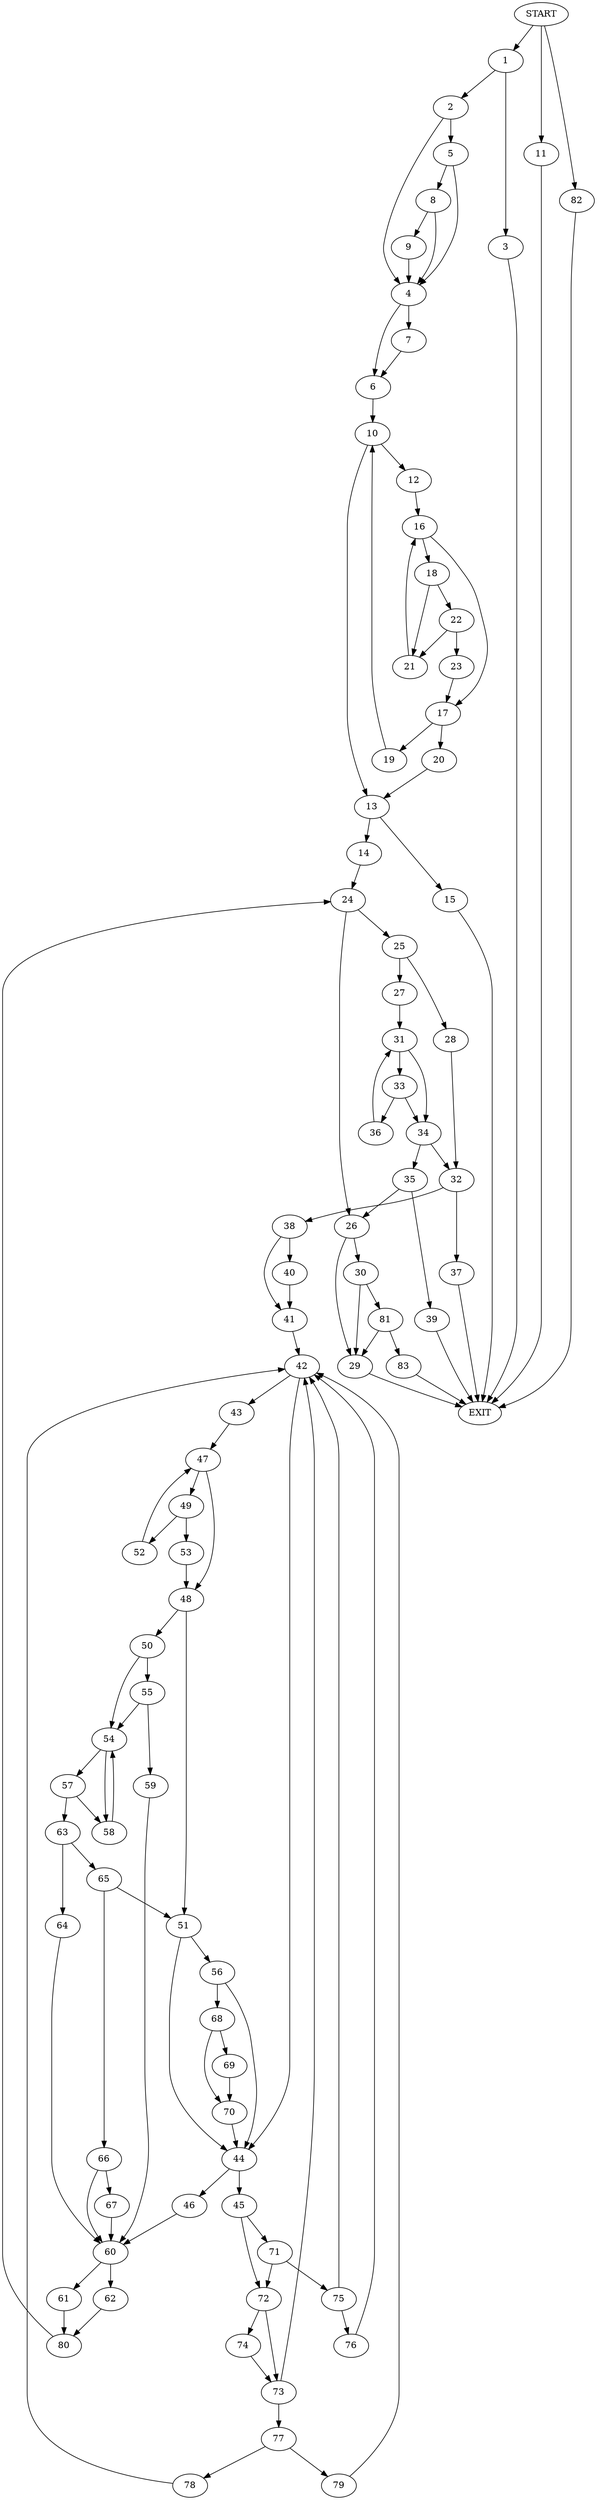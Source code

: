 digraph {
0 [label="START"]
84 [label="EXIT"]
0 -> 1
1 -> 2
1 -> 3
3 -> 84
2 -> 4
2 -> 5
4 -> 6
4 -> 7
5 -> 4
5 -> 8
8 -> 4
8 -> 9
9 -> 4
7 -> 6
6 -> 10
0 -> 11
11 -> 84
10 -> 12
10 -> 13
13 -> 14
13 -> 15
12 -> 16
16 -> 17
16 -> 18
17 -> 19
17 -> 20
18 -> 21
18 -> 22
22 -> 23
22 -> 21
21 -> 16
23 -> 17
19 -> 10
20 -> 13
14 -> 24
15 -> 84
24 -> 25
24 -> 26
25 -> 27
25 -> 28
26 -> 29
26 -> 30
27 -> 31
28 -> 32
31 -> 33
31 -> 34
34 -> 32
34 -> 35
33 -> 34
33 -> 36
36 -> 31
32 -> 37
32 -> 38
35 -> 39
35 -> 26
39 -> 84
37 -> 84
38 -> 40
38 -> 41
41 -> 42
40 -> 41
42 -> 43
42 -> 44
44 -> 45
44 -> 46
43 -> 47
47 -> 48
47 -> 49
48 -> 50
48 -> 51
49 -> 52
49 -> 53
52 -> 47
53 -> 48
50 -> 54
50 -> 55
51 -> 56
51 -> 44
54 -> 57
54 -> 58
55 -> 54
55 -> 59
59 -> 60
60 -> 61
60 -> 62
57 -> 63
57 -> 58
58 -> 54
63 -> 64
63 -> 65
64 -> 60
65 -> 66
65 -> 51
66 -> 60
66 -> 67
67 -> 60
56 -> 68
56 -> 44
68 -> 69
68 -> 70
70 -> 44
69 -> 70
45 -> 71
45 -> 72
46 -> 60
72 -> 73
72 -> 74
71 -> 72
71 -> 75
75 -> 76
75 -> 42
74 -> 73
73 -> 42
73 -> 77
77 -> 78
77 -> 79
78 -> 42
79 -> 42
76 -> 42
61 -> 80
62 -> 80
80 -> 24
30 -> 29
30 -> 81
29 -> 84
0 -> 82
82 -> 84
81 -> 83
81 -> 29
83 -> 84
}
